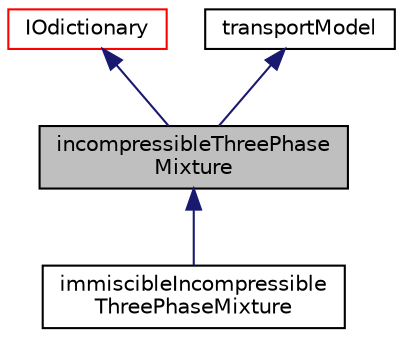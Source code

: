 digraph "incompressibleThreePhaseMixture"
{
  bgcolor="transparent";
  edge [fontname="Helvetica",fontsize="10",labelfontname="Helvetica",labelfontsize="10"];
  node [fontname="Helvetica",fontsize="10",shape=record];
  Node1 [label="incompressibleThreePhase\lMixture",height=0.2,width=0.4,color="black", fillcolor="grey75", style="filled", fontcolor="black"];
  Node2 -> Node1 [dir="back",color="midnightblue",fontsize="10",style="solid",fontname="Helvetica"];
  Node2 [label="IOdictionary",height=0.2,width=0.4,color="red",URL="$a01172.html",tooltip="IOdictionary is derived from dictionary and IOobject to give the dictionary automatic IO functionalit..."];
  Node3 -> Node1 [dir="back",color="midnightblue",fontsize="10",style="solid",fontname="Helvetica"];
  Node3 [label="transportModel",height=0.2,width=0.4,color="black",URL="$a02669.html",tooltip="Base-class for all transport models used by the incompressible turbulence models. ..."];
  Node1 -> Node4 [dir="back",color="midnightblue",fontsize="10",style="solid",fontname="Helvetica"];
  Node4 [label="immiscibleIncompressible\lThreePhaseMixture",height=0.2,width=0.4,color="black",URL="$a01037.html",tooltip="An immiscible incompressible two-phase mixture transport model. "];
}
